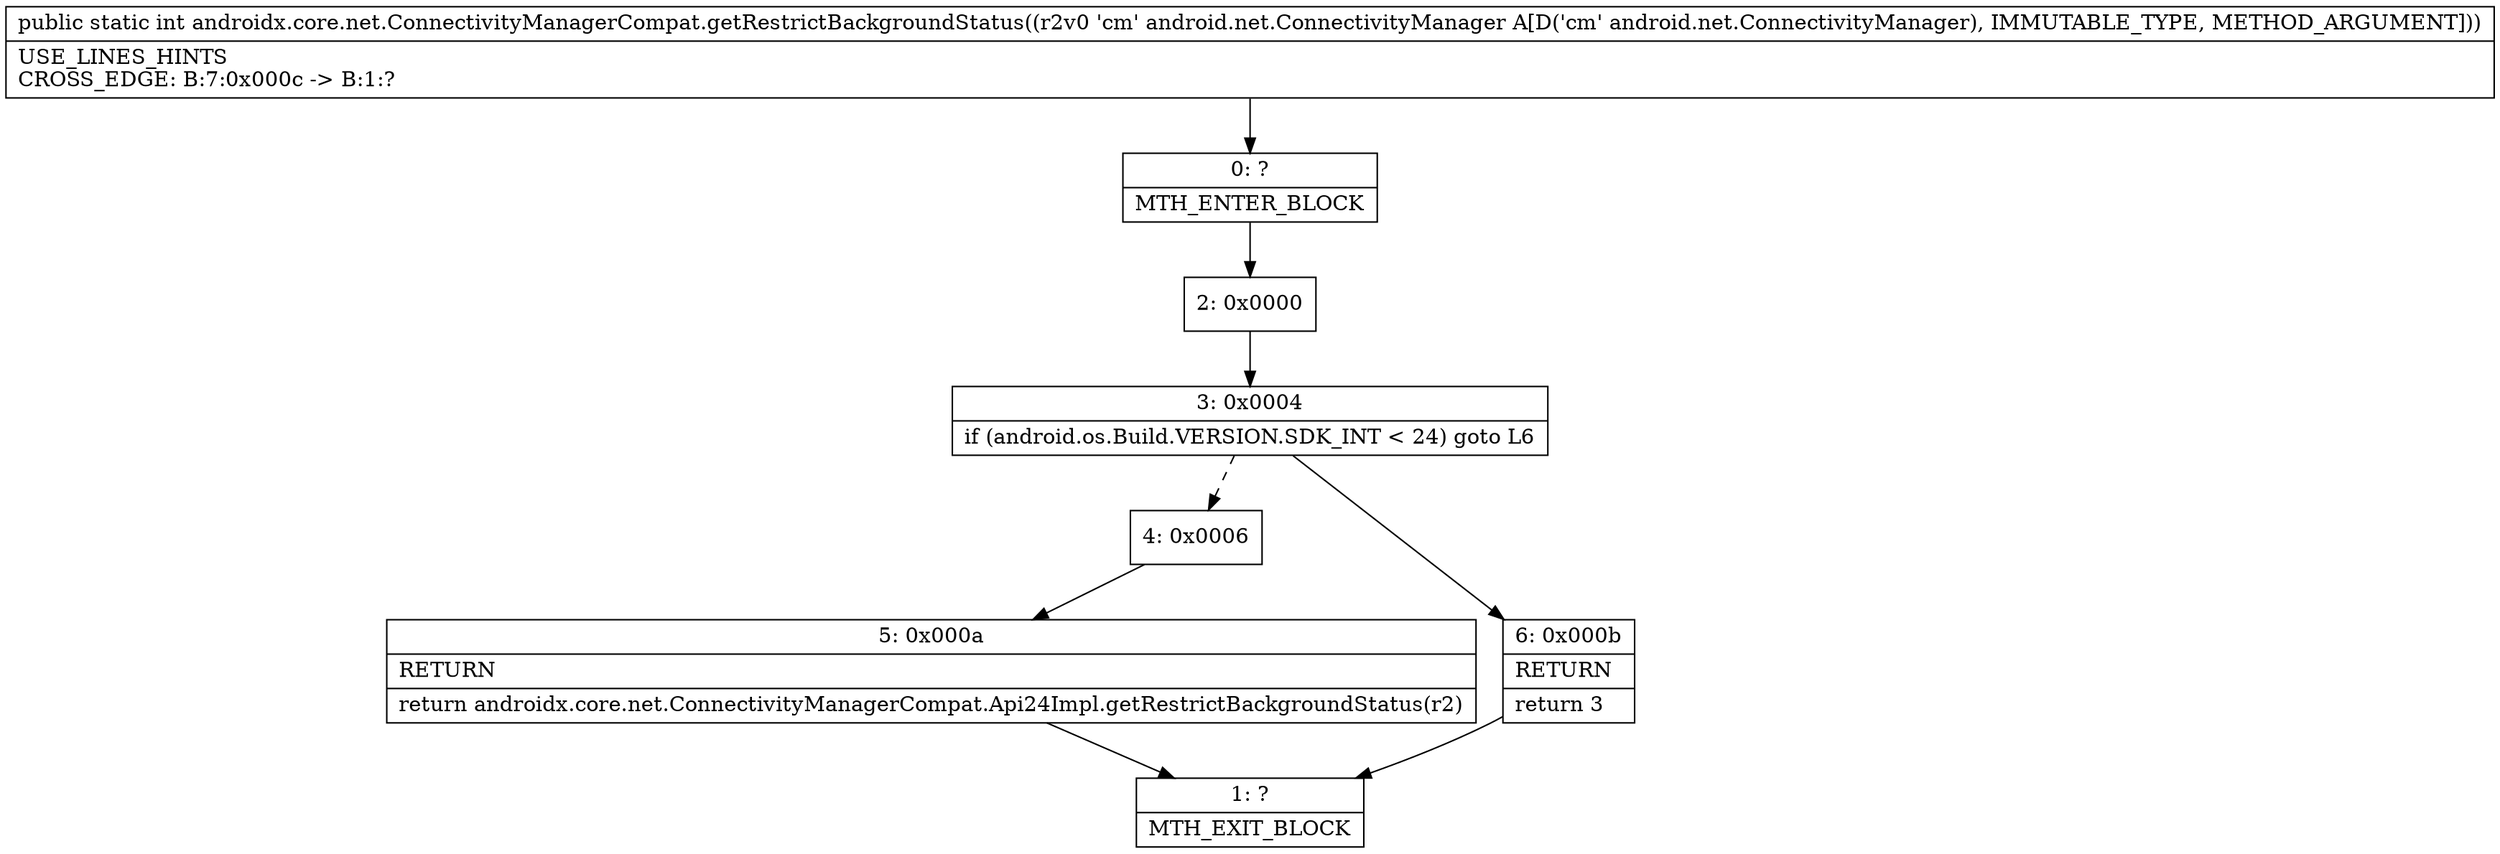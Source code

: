 digraph "CFG forandroidx.core.net.ConnectivityManagerCompat.getRestrictBackgroundStatus(Landroid\/net\/ConnectivityManager;)I" {
Node_0 [shape=record,label="{0\:\ ?|MTH_ENTER_BLOCK\l}"];
Node_2 [shape=record,label="{2\:\ 0x0000}"];
Node_3 [shape=record,label="{3\:\ 0x0004|if (android.os.Build.VERSION.SDK_INT \< 24) goto L6\l}"];
Node_4 [shape=record,label="{4\:\ 0x0006}"];
Node_5 [shape=record,label="{5\:\ 0x000a|RETURN\l|return androidx.core.net.ConnectivityManagerCompat.Api24Impl.getRestrictBackgroundStatus(r2)\l}"];
Node_1 [shape=record,label="{1\:\ ?|MTH_EXIT_BLOCK\l}"];
Node_6 [shape=record,label="{6\:\ 0x000b|RETURN\l|return 3\l}"];
MethodNode[shape=record,label="{public static int androidx.core.net.ConnectivityManagerCompat.getRestrictBackgroundStatus((r2v0 'cm' android.net.ConnectivityManager A[D('cm' android.net.ConnectivityManager), IMMUTABLE_TYPE, METHOD_ARGUMENT]))  | USE_LINES_HINTS\lCROSS_EDGE: B:7:0x000c \-\> B:1:?\l}"];
MethodNode -> Node_0;Node_0 -> Node_2;
Node_2 -> Node_3;
Node_3 -> Node_4[style=dashed];
Node_3 -> Node_6;
Node_4 -> Node_5;
Node_5 -> Node_1;
Node_6 -> Node_1;
}

